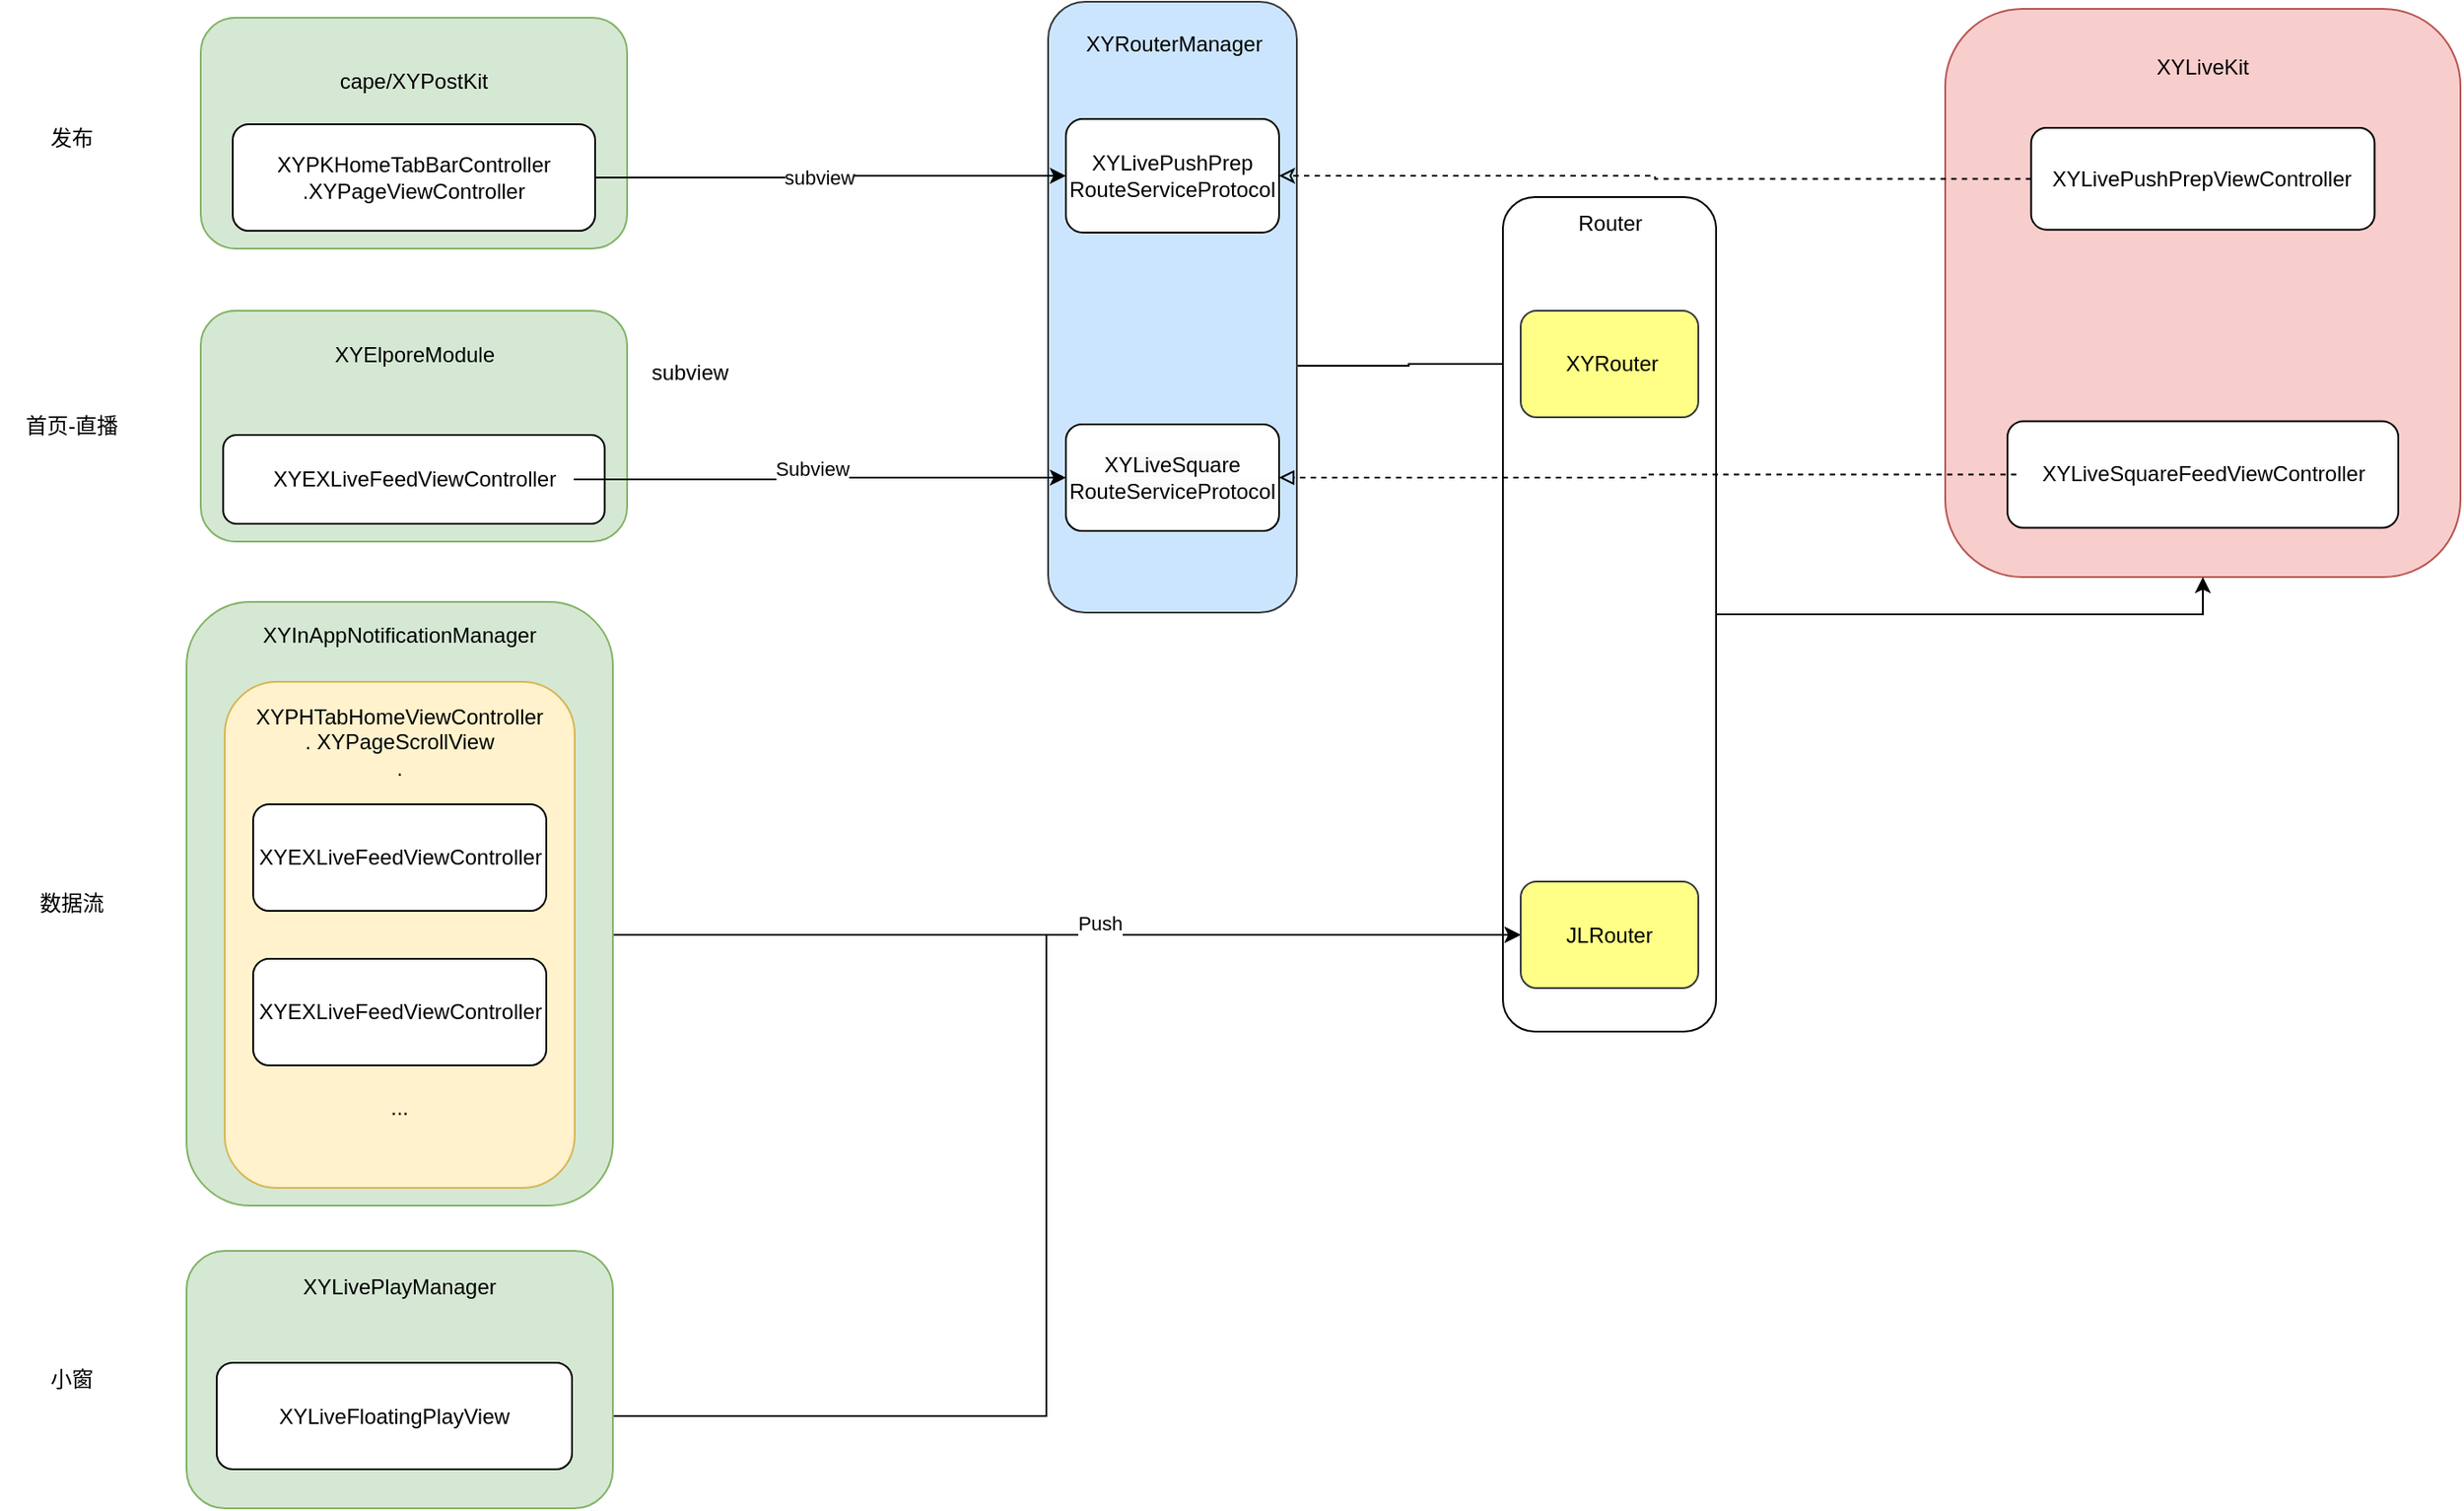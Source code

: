 <mxfile version="22.1.18" type="github">
  <diagram name="第 1 页" id="xbVvf4vCWVIVeY3JVo2G">
    <mxGraphModel dx="2012" dy="1136" grid="1" gridSize="10" guides="1" tooltips="1" connect="1" arrows="1" fold="1" page="1" pageScale="1" pageWidth="827" pageHeight="1169" math="0" shadow="0">
      <root>
        <mxCell id="0" />
        <mxCell id="1" parent="0" />
        <mxCell id="vNmBFB0GYyJFj8opZ4iG-8" style="edgeStyle=orthogonalEdgeStyle;rounded=0;orthogonalLoop=1;jettySize=auto;html=1;entryX=0;entryY=0.5;entryDx=0;entryDy=0;exitX=0.986;exitY=0.596;exitDx=0;exitDy=0;exitPerimeter=0;" edge="1" parent="1" source="mPRKiNkL9IoKPDn8EWnz-7" target="vNmBFB0GYyJFj8opZ4iG-4">
          <mxGeometry relative="1" as="geometry" />
        </mxCell>
        <mxCell id="mPRKiNkL9IoKPDn8EWnz-7" value="" style="rounded=1;whiteSpace=wrap;html=1;fillColor=#cce5ff;strokeColor=#36393d;" parent="1" vertex="1">
          <mxGeometry x="610" y="166" width="140" height="344" as="geometry" />
        </mxCell>
        <mxCell id="mPRKiNkL9IoKPDn8EWnz-8" value="XYLivePushPrep&lt;br&gt;RouteServiceProtocol" style="rounded=1;html=1;whiteSpace=wrap;" parent="1" vertex="1">
          <mxGeometry x="620" y="232" width="120" height="64" as="geometry" />
        </mxCell>
        <mxCell id="mPRKiNkL9IoKPDn8EWnz-10" value="XYRouterManager" style="text;html=1;strokeColor=none;fillColor=none;align=center;verticalAlign=middle;whiteSpace=wrap;rounded=0;" parent="1" vertex="1">
          <mxGeometry x="651" y="175" width="60" height="30" as="geometry" />
        </mxCell>
        <mxCell id="mPRKiNkL9IoKPDn8EWnz-27" value="" style="group;" parent="1" vertex="1" connectable="0">
          <mxGeometry x="133" y="175" width="240" height="130" as="geometry" />
        </mxCell>
        <mxCell id="mPRKiNkL9IoKPDn8EWnz-1" value="" style="rounded=1;whiteSpace=wrap;html=1;fillColor=#d5e8d4;strokeColor=#82b366;" parent="mPRKiNkL9IoKPDn8EWnz-27" vertex="1">
          <mxGeometry x="2.842e-14" width="240.0" height="130" as="geometry" />
        </mxCell>
        <mxCell id="mPRKiNkL9IoKPDn8EWnz-2" value="cape/XYPostKit" style="text;html=1;strokeColor=none;fillColor=none;align=center;verticalAlign=middle;whiteSpace=wrap;rounded=0;" parent="mPRKiNkL9IoKPDn8EWnz-27" vertex="1">
          <mxGeometry x="84" y="21" width="72.0" height="30" as="geometry" />
        </mxCell>
        <mxCell id="mPRKiNkL9IoKPDn8EWnz-3" value="XYPKHomeTabBarController&lt;br&gt;.XYPageViewController" style="rounded=1;whiteSpace=wrap;html=1;" parent="mPRKiNkL9IoKPDn8EWnz-27" vertex="1">
          <mxGeometry x="18.0" y="60" width="204.0" height="60" as="geometry" />
        </mxCell>
        <mxCell id="mPRKiNkL9IoKPDn8EWnz-30" style="edgeStyle=orthogonalEdgeStyle;rounded=0;orthogonalLoop=1;jettySize=auto;html=1;entryX=0;entryY=0.5;entryDx=0;entryDy=0;fontFamily=Helvetica;fontSize=12;fontColor=default;exitX=1;exitY=0.5;exitDx=0;exitDy=0;" parent="1" source="mPRKiNkL9IoKPDn8EWnz-3" target="mPRKiNkL9IoKPDn8EWnz-8" edge="1">
          <mxGeometry relative="1" as="geometry" />
        </mxCell>
        <mxCell id="vNmBFB0GYyJFj8opZ4iG-49" value="subview" style="edgeLabel;html=1;align=center;verticalAlign=middle;resizable=0;points=[];" vertex="1" connectable="0" parent="mPRKiNkL9IoKPDn8EWnz-30">
          <mxGeometry x="-0.06" relative="1" as="geometry">
            <mxPoint x="1" as="offset" />
          </mxGeometry>
        </mxCell>
        <mxCell id="mPRKiNkL9IoKPDn8EWnz-44" value="发布" style="text;html=1;align=center;verticalAlign=middle;resizable=0;points=[];autosize=1;strokeColor=none;fillColor=none;fontSize=12;fontFamily=Helvetica;fontColor=default;" parent="1" vertex="1">
          <mxGeometry x="35" y="228" width="50" height="30" as="geometry" />
        </mxCell>
        <mxCell id="mPRKiNkL9IoKPDn8EWnz-45" value="首页-直播" style="text;html=1;align=center;verticalAlign=middle;resizable=0;points=[];autosize=1;strokeColor=none;fillColor=none;fontSize=12;fontFamily=Helvetica;fontColor=default;" parent="1" vertex="1">
          <mxGeometry x="20" y="390" width="80" height="30" as="geometry" />
        </mxCell>
        <mxCell id="mPRKiNkL9IoKPDn8EWnz-46" value="数据流" style="text;html=1;align=center;verticalAlign=middle;resizable=0;points=[];autosize=1;strokeColor=none;fillColor=none;fontSize=12;fontFamily=Helvetica;fontColor=default;" parent="1" vertex="1">
          <mxGeometry x="30" y="659" width="60" height="30" as="geometry" />
        </mxCell>
        <mxCell id="mPRKiNkL9IoKPDn8EWnz-47" value="小窗" style="text;html=1;align=center;verticalAlign=middle;resizable=0;points=[];autosize=1;strokeColor=none;fillColor=none;fontSize=12;fontFamily=Helvetica;fontColor=default;" parent="1" vertex="1">
          <mxGeometry x="35" y="927" width="50" height="30" as="geometry" />
        </mxCell>
        <mxCell id="mPRKiNkL9IoKPDn8EWnz-48" value="" style="group" parent="1" vertex="1" connectable="0">
          <mxGeometry x="133" y="340" width="310" height="130" as="geometry" />
        </mxCell>
        <mxCell id="mPRKiNkL9IoKPDn8EWnz-56" value="subview" style="text;html=1;align=center;verticalAlign=middle;resizable=0;points=[];autosize=1;strokeColor=none;fillColor=none;fontSize=12;fontFamily=Helvetica;fontColor=default;" parent="mPRKiNkL9IoKPDn8EWnz-48" vertex="1">
          <mxGeometry x="240" y="20" width="70" height="30" as="geometry" />
        </mxCell>
        <mxCell id="vNmBFB0GYyJFj8opZ4iG-39" value="" style="group" vertex="1" connectable="0" parent="mPRKiNkL9IoKPDn8EWnz-48">
          <mxGeometry width="240" height="130" as="geometry" />
        </mxCell>
        <mxCell id="mPRKiNkL9IoKPDn8EWnz-31" value="" style="rounded=1;whiteSpace=wrap;html=1;pointerEvents=0;align=center;verticalAlign=top;fontFamily=Helvetica;fontSize=12;fillColor=#d5e8d4;strokeColor=#82b366;" parent="vNmBFB0GYyJFj8opZ4iG-39" vertex="1">
          <mxGeometry width="240" height="130" as="geometry" />
        </mxCell>
        <mxCell id="mPRKiNkL9IoKPDn8EWnz-32" value="XYElporeModule" style="text;html=1;align=center;verticalAlign=middle;resizable=0;points=[];autosize=1;strokeColor=none;fillColor=none;fontSize=12;fontFamily=Helvetica;fontColor=default;" parent="vNmBFB0GYyJFj8opZ4iG-39" vertex="1">
          <mxGeometry x="65" y="10" width="110" height="30" as="geometry" />
        </mxCell>
        <mxCell id="mPRKiNkL9IoKPDn8EWnz-53" value="" style="rounded=1;whiteSpace=wrap;html=1;pointerEvents=0;align=center;verticalAlign=top;fontFamily=Helvetica;fontSize=12;" parent="vNmBFB0GYyJFj8opZ4iG-39" vertex="1">
          <mxGeometry x="12.632" y="70" width="214.737" height="50" as="geometry" />
        </mxCell>
        <mxCell id="mPRKiNkL9IoKPDn8EWnz-54" value="XYEXLiveFeedViewController" style="text;html=1;align=center;verticalAlign=middle;resizable=0;points=[];autosize=1;strokeColor=none;fillColor=none;fontSize=12;fontFamily=Helvetica;fontColor=default;" parent="vNmBFB0GYyJFj8opZ4iG-39" vertex="1">
          <mxGeometry x="30" y="80" width="180" height="30" as="geometry" />
        </mxCell>
        <mxCell id="mPRKiNkL9IoKPDn8EWnz-55" style="edgeStyle=orthogonalEdgeStyle;rounded=0;orthogonalLoop=1;jettySize=auto;html=1;entryX=0;entryY=0.5;entryDx=0;entryDy=0;fontFamily=Helvetica;fontSize=12;fontColor=default;" parent="1" source="mPRKiNkL9IoKPDn8EWnz-54" target="mPRKiNkL9IoKPDn8EWnz-43" edge="1">
          <mxGeometry relative="1" as="geometry" />
        </mxCell>
        <mxCell id="vNmBFB0GYyJFj8opZ4iG-48" value="Subview" style="edgeLabel;html=1;align=center;verticalAlign=middle;resizable=0;points=[];" vertex="1" connectable="0" parent="mPRKiNkL9IoKPDn8EWnz-55">
          <mxGeometry x="-0.043" y="6" relative="1" as="geometry">
            <mxPoint x="1" as="offset" />
          </mxGeometry>
        </mxCell>
        <mxCell id="mPRKiNkL9IoKPDn8EWnz-57" value="" style="group" parent="1" vertex="1" connectable="0">
          <mxGeometry x="1115.001" y="170.005" width="290.0" height="440" as="geometry" />
        </mxCell>
        <mxCell id="vNmBFB0GYyJFj8opZ4iG-44" value="" style="group" vertex="1" connectable="0" parent="mPRKiNkL9IoKPDn8EWnz-57">
          <mxGeometry width="290" height="320" as="geometry" />
        </mxCell>
        <mxCell id="mPRKiNkL9IoKPDn8EWnz-4" value="" style="rounded=1;whiteSpace=wrap;html=1;fillColor=#f8cecc;strokeColor=#b85450;" parent="vNmBFB0GYyJFj8opZ4iG-44" vertex="1">
          <mxGeometry width="290" height="320" as="geometry" />
        </mxCell>
        <mxCell id="mPRKiNkL9IoKPDn8EWnz-5" value="XYLiveKit" style="text;html=1;strokeColor=none;fillColor=none;align=center;verticalAlign=middle;whiteSpace=wrap;rounded=0;" parent="vNmBFB0GYyJFj8opZ4iG-44" vertex="1">
          <mxGeometry x="112.778" y="19.13" width="64.444" height="28.696" as="geometry" />
        </mxCell>
        <mxCell id="mPRKiNkL9IoKPDn8EWnz-14" value="XYLivePushPrepViewController" style="rounded=1;whiteSpace=wrap;html=1;" parent="vNmBFB0GYyJFj8opZ4iG-44" vertex="1">
          <mxGeometry x="48.333" y="66.957" width="193.333" height="57.391" as="geometry" />
        </mxCell>
        <mxCell id="mPRKiNkL9IoKPDn8EWnz-42" value="" style="group" parent="vNmBFB0GYyJFj8opZ4iG-44" vertex="1" connectable="0">
          <mxGeometry x="34.999" y="232.215" width="220" height="60" as="geometry" />
        </mxCell>
        <mxCell id="mPRKiNkL9IoKPDn8EWnz-39" value="" style="rounded=1;whiteSpace=wrap;html=1;pointerEvents=0;align=center;verticalAlign=top;fontFamily=Helvetica;fontSize=12;" parent="mPRKiNkL9IoKPDn8EWnz-42" vertex="1">
          <mxGeometry width="220" height="60" as="geometry" />
        </mxCell>
        <mxCell id="mPRKiNkL9IoKPDn8EWnz-40" value="XYLiveSquareFeedViewController" style="text;html=1;align=center;verticalAlign=middle;resizable=0;points=[];autosize=1;strokeColor=none;fillColor=none;fontSize=12;fontFamily=Helvetica;fontColor=default;" parent="mPRKiNkL9IoKPDn8EWnz-42" vertex="1">
          <mxGeometry x="5" y="15" width="210" height="30" as="geometry" />
        </mxCell>
        <mxCell id="mPRKiNkL9IoKPDn8EWnz-60" value="" style="group" parent="1" vertex="1" connectable="0">
          <mxGeometry x="620" y="404" width="120" height="60" as="geometry" />
        </mxCell>
        <mxCell id="mPRKiNkL9IoKPDn8EWnz-43" value="" style="rounded=1;whiteSpace=wrap;html=1;pointerEvents=0;align=center;verticalAlign=top;fontFamily=Helvetica;fontSize=12;" parent="mPRKiNkL9IoKPDn8EWnz-60" vertex="1">
          <mxGeometry width="120" height="60" as="geometry" />
        </mxCell>
        <mxCell id="mPRKiNkL9IoKPDn8EWnz-59" value="&lt;meta charset=&quot;utf-8&quot;&gt;&lt;span style=&quot;color: rgb(0, 0, 0); font-family: Helvetica; font-size: 12px; font-style: normal; font-variant-ligatures: normal; font-variant-caps: normal; font-weight: 400; letter-spacing: normal; orphans: 2; text-align: center; text-indent: 0px; text-transform: none; widows: 2; word-spacing: 0px; -webkit-text-stroke-width: 0px; background-color: rgb(251, 251, 251); text-decoration-thickness: initial; text-decoration-style: initial; text-decoration-color: initial; float: none; display: inline !important;&quot;&gt;XYLiveSquare&lt;/span&gt;&lt;br style=&quot;border-color: var(--border-color); color: rgb(0, 0, 0); font-family: Helvetica; font-size: 12px; font-style: normal; font-variant-ligatures: normal; font-variant-caps: normal; font-weight: 400; letter-spacing: normal; orphans: 2; text-align: center; text-indent: 0px; text-transform: none; widows: 2; word-spacing: 0px; -webkit-text-stroke-width: 0px; background-color: rgb(251, 251, 251); text-decoration-thickness: initial; text-decoration-style: initial; text-decoration-color: initial;&quot;&gt;&lt;span style=&quot;color: rgb(0, 0, 0); font-family: Helvetica; font-size: 12px; font-style: normal; font-variant-ligatures: normal; font-variant-caps: normal; font-weight: 400; letter-spacing: normal; orphans: 2; text-align: center; text-indent: 0px; text-transform: none; widows: 2; word-spacing: 0px; -webkit-text-stroke-width: 0px; background-color: rgb(251, 251, 251); text-decoration-thickness: initial; text-decoration-style: initial; text-decoration-color: initial; float: none; display: inline !important;&quot;&gt;RouteServiceProtocol&lt;/span&gt;" style="text;html=1;strokeColor=none;fillColor=none;align=center;verticalAlign=middle;whiteSpace=wrap;rounded=0;fontSize=12;fontFamily=Helvetica;fontColor=default;" parent="mPRKiNkL9IoKPDn8EWnz-60" vertex="1">
          <mxGeometry x="30" y="15" width="60" height="30" as="geometry" />
        </mxCell>
        <mxCell id="vNmBFB0GYyJFj8opZ4iG-52" style="edgeStyle=orthogonalEdgeStyle;rounded=0;orthogonalLoop=1;jettySize=auto;html=1;entryX=0.5;entryY=1;entryDx=0;entryDy=0;" edge="1" parent="1" source="mPRKiNkL9IoKPDn8EWnz-58" target="mPRKiNkL9IoKPDn8EWnz-4">
          <mxGeometry relative="1" as="geometry" />
        </mxCell>
        <mxCell id="mPRKiNkL9IoKPDn8EWnz-58" value="" style="rounded=1;whiteSpace=wrap;html=1;pointerEvents=0;align=center;verticalAlign=top;fontFamily=Helvetica;fontSize=12;" parent="1" vertex="1">
          <mxGeometry x="866" y="276" width="120" height="470" as="geometry" />
        </mxCell>
        <mxCell id="vNmBFB0GYyJFj8opZ4iG-5" value="" style="group;" vertex="1" connectable="0" parent="1">
          <mxGeometry x="876" y="340" width="100" height="60" as="geometry" />
        </mxCell>
        <mxCell id="vNmBFB0GYyJFj8opZ4iG-4" value="" style="rounded=1;whiteSpace=wrap;html=1;fillColor=#ffff88;strokeColor=#36393d;" vertex="1" parent="vNmBFB0GYyJFj8opZ4iG-5">
          <mxGeometry width="100" height="60.0" as="geometry" />
        </mxCell>
        <mxCell id="mPRKiNkL9IoKPDn8EWnz-17" value="XYRouter" style="text;html=1;align=center;verticalAlign=middle;resizable=0;points=[];autosize=1;strokeColor=none;fillColor=none;" parent="vNmBFB0GYyJFj8opZ4iG-5" vertex="1">
          <mxGeometry x="10.667" y="15.0" width="80" height="30" as="geometry" />
        </mxCell>
        <mxCell id="vNmBFB0GYyJFj8opZ4iG-7" value="Router" style="text;html=1;align=center;verticalAlign=middle;resizable=0;points=[];autosize=1;strokeColor=none;fillColor=none;" vertex="1" parent="1">
          <mxGeometry x="896" y="276" width="60" height="30" as="geometry" />
        </mxCell>
        <mxCell id="vNmBFB0GYyJFj8opZ4iG-13" style="edgeStyle=orthogonalEdgeStyle;rounded=0;orthogonalLoop=1;jettySize=auto;html=1;entryX=0;entryY=0.5;entryDx=0;entryDy=0;" edge="1" parent="1" source="vNmBFB0GYyJFj8opZ4iG-9" target="vNmBFB0GYyJFj8opZ4iG-6">
          <mxGeometry relative="1" as="geometry" />
        </mxCell>
        <mxCell id="vNmBFB0GYyJFj8opZ4iG-36" style="edgeStyle=orthogonalEdgeStyle;rounded=0;orthogonalLoop=1;jettySize=auto;html=1;entryX=0;entryY=0.5;entryDx=0;entryDy=0;" edge="1" parent="1" source="vNmBFB0GYyJFj8opZ4iG-29" target="vNmBFB0GYyJFj8opZ4iG-6">
          <mxGeometry relative="1" as="geometry" />
        </mxCell>
        <mxCell id="vNmBFB0GYyJFj8opZ4iG-51" value="Push" style="edgeLabel;html=1;align=center;verticalAlign=middle;resizable=0;points=[];" vertex="1" connectable="0" parent="vNmBFB0GYyJFj8opZ4iG-36">
          <mxGeometry x="0.414" y="7" relative="1" as="geometry">
            <mxPoint x="-1" as="offset" />
          </mxGeometry>
        </mxCell>
        <mxCell id="vNmBFB0GYyJFj8opZ4iG-34" value="" style="group" vertex="1" connectable="0" parent="1">
          <mxGeometry x="125" y="504" width="240" height="340" as="geometry" />
        </mxCell>
        <mxCell id="vNmBFB0GYyJFj8opZ4iG-32" value="" style="rounded=1;whiteSpace=wrap;html=1;fillColor=#d5e8d4;strokeColor=#82b366;" vertex="1" parent="vNmBFB0GYyJFj8opZ4iG-34">
          <mxGeometry width="240" height="340" as="geometry" />
        </mxCell>
        <mxCell id="vNmBFB0GYyJFj8opZ4iG-24" value="" style="group" vertex="1" connectable="0" parent="vNmBFB0GYyJFj8opZ4iG-34">
          <mxGeometry x="21.5" y="45" width="197" height="285" as="geometry" />
        </mxCell>
        <mxCell id="vNmBFB0GYyJFj8opZ4iG-9" value="" style="rounded=1;whiteSpace=wrap;html=1;fillColor=#fff2cc;strokeColor=#d6b656;" vertex="1" parent="vNmBFB0GYyJFj8opZ4iG-24">
          <mxGeometry width="197" height="285" as="geometry" />
        </mxCell>
        <mxCell id="vNmBFB0GYyJFj8opZ4iG-17" value="XYPHTabHomeViewController&lt;br&gt;.&amp;nbsp;XYPageScrollView&lt;br&gt;." style="text;html=1;strokeColor=none;fillColor=none;align=center;verticalAlign=middle;whiteSpace=wrap;rounded=0;" vertex="1" parent="vNmBFB0GYyJFj8opZ4iG-24">
          <mxGeometry x="68.5" y="19" width="60" height="30" as="geometry" />
        </mxCell>
        <mxCell id="vNmBFB0GYyJFj8opZ4iG-18" value="XYEXLiveFeedViewController" style="rounded=1;whiteSpace=wrap;html=1;" vertex="1" parent="vNmBFB0GYyJFj8opZ4iG-24">
          <mxGeometry x="16" y="69" width="165" height="60" as="geometry" />
        </mxCell>
        <mxCell id="vNmBFB0GYyJFj8opZ4iG-21" value="XYEXLiveFeedViewController" style="rounded=1;whiteSpace=wrap;html=1;" vertex="1" parent="vNmBFB0GYyJFj8opZ4iG-24">
          <mxGeometry x="16" y="156" width="165" height="60" as="geometry" />
        </mxCell>
        <mxCell id="vNmBFB0GYyJFj8opZ4iG-22" value="..." style="text;html=1;strokeColor=none;fillColor=none;align=center;verticalAlign=middle;whiteSpace=wrap;rounded=0;" vertex="1" parent="vNmBFB0GYyJFj8opZ4iG-24">
          <mxGeometry x="68.5" y="225" width="60" height="30" as="geometry" />
        </mxCell>
        <mxCell id="vNmBFB0GYyJFj8opZ4iG-31" value="XYInAppNotificationManager" style="text;html=1;strokeColor=none;fillColor=none;align=center;verticalAlign=middle;whiteSpace=wrap;rounded=0;" vertex="1" parent="vNmBFB0GYyJFj8opZ4iG-34">
          <mxGeometry x="90" y="4" width="60" height="30" as="geometry" />
        </mxCell>
        <mxCell id="vNmBFB0GYyJFj8opZ4iG-37" value="" style="group" vertex="1" connectable="0" parent="1">
          <mxGeometry x="125" y="869.5" width="240" height="145" as="geometry" />
        </mxCell>
        <mxCell id="vNmBFB0GYyJFj8opZ4iG-26" value="" style="rounded=1;whiteSpace=wrap;html=1;fillColor=#d5e8d4;strokeColor=#82b366;" vertex="1" parent="vNmBFB0GYyJFj8opZ4iG-37">
          <mxGeometry width="240" height="145" as="geometry" />
        </mxCell>
        <mxCell id="vNmBFB0GYyJFj8opZ4iG-27" value="XYLivePlayManager" style="text;html=1;strokeColor=none;fillColor=none;align=center;verticalAlign=middle;whiteSpace=wrap;rounded=0;" vertex="1" parent="vNmBFB0GYyJFj8opZ4iG-37">
          <mxGeometry x="90" y="5" width="60" height="30" as="geometry" />
        </mxCell>
        <mxCell id="vNmBFB0GYyJFj8opZ4iG-29" value="XYLiveFloatingPlayView" style="rounded=1;whiteSpace=wrap;html=1;" vertex="1" parent="vNmBFB0GYyJFj8opZ4iG-37">
          <mxGeometry x="17" y="63" width="200" height="60" as="geometry" />
        </mxCell>
        <mxCell id="vNmBFB0GYyJFj8opZ4iG-45" style="edgeStyle=orthogonalEdgeStyle;rounded=0;orthogonalLoop=1;jettySize=auto;html=1;dashed=1;endArrow=classic;endFill=0;" edge="1" parent="1" source="mPRKiNkL9IoKPDn8EWnz-14" target="mPRKiNkL9IoKPDn8EWnz-8">
          <mxGeometry relative="1" as="geometry" />
        </mxCell>
        <mxCell id="vNmBFB0GYyJFj8opZ4iG-47" style="edgeStyle=orthogonalEdgeStyle;rounded=0;orthogonalLoop=1;jettySize=auto;html=1;entryX=1;entryY=0.5;entryDx=0;entryDy=0;dashed=1;endArrow=block;endFill=0;" edge="1" parent="1" source="mPRKiNkL9IoKPDn8EWnz-40" target="mPRKiNkL9IoKPDn8EWnz-43">
          <mxGeometry relative="1" as="geometry" />
        </mxCell>
        <mxCell id="vNmBFB0GYyJFj8opZ4iG-6" value="JLRouter" style="rounded=1;whiteSpace=wrap;html=1;fillColor=#ffff88;strokeColor=#36393d;" vertex="1" parent="1">
          <mxGeometry x="876" y="661.5" width="100" height="60" as="geometry" />
        </mxCell>
      </root>
    </mxGraphModel>
  </diagram>
</mxfile>
